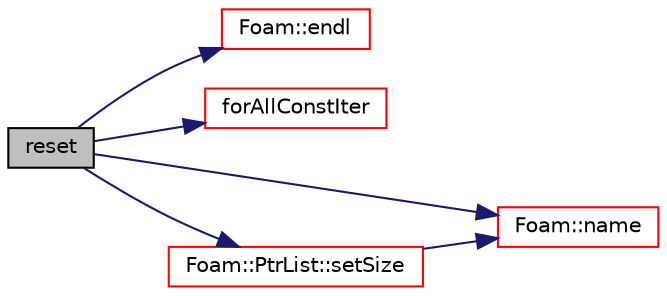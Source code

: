 digraph "reset"
{
  bgcolor="transparent";
  edge [fontname="Helvetica",fontsize="10",labelfontname="Helvetica",labelfontsize="10"];
  node [fontname="Helvetica",fontsize="10",shape=record];
  rankdir="LR";
  Node1 [label="reset",height=0.2,width=0.4,color="black", fillcolor="grey75", style="filled", fontcolor="black"];
  Node1 -> Node2 [color="midnightblue",fontsize="10",style="solid",fontname="Helvetica"];
  Node2 [label="Foam::endl",height=0.2,width=0.4,color="red",URL="$a10758.html#a2db8fe02a0d3909e9351bb4275b23ce4",tooltip="Add newline and flush stream. "];
  Node1 -> Node3 [color="midnightblue",fontsize="10",style="solid",fontname="Helvetica"];
  Node3 [label="forAllConstIter",height=0.2,width=0.4,color="red",URL="$a02974.html#ae21e2836509b0fa7f7cedf6493b11b09"];
  Node1 -> Node4 [color="midnightblue",fontsize="10",style="solid",fontname="Helvetica"];
  Node4 [label="Foam::name",height=0.2,width=0.4,color="red",URL="$a10758.html#adcb0df2bd4953cb6bb390272d8263c3a",tooltip="Return a string representation of a complex. "];
  Node1 -> Node5 [color="midnightblue",fontsize="10",style="solid",fontname="Helvetica"];
  Node5 [label="Foam::PtrList::setSize",height=0.2,width=0.4,color="red",URL="$a02037.html#aedb985ffeaf1bdbfeccc2a8730405703",tooltip="Reset size of PtrList. If extending the PtrList, new entries are. "];
  Node5 -> Node4 [color="midnightblue",fontsize="10",style="solid",fontname="Helvetica"];
}
